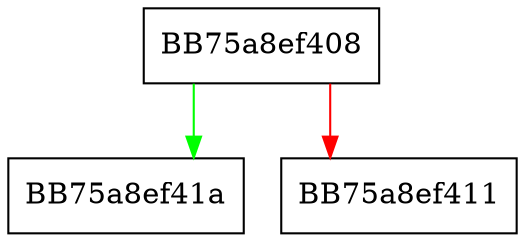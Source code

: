 digraph value {
  node [shape="box"];
  graph [splines=ortho];
  BB75a8ef408 -> BB75a8ef41a [color="green"];
  BB75a8ef408 -> BB75a8ef411 [color="red"];
}